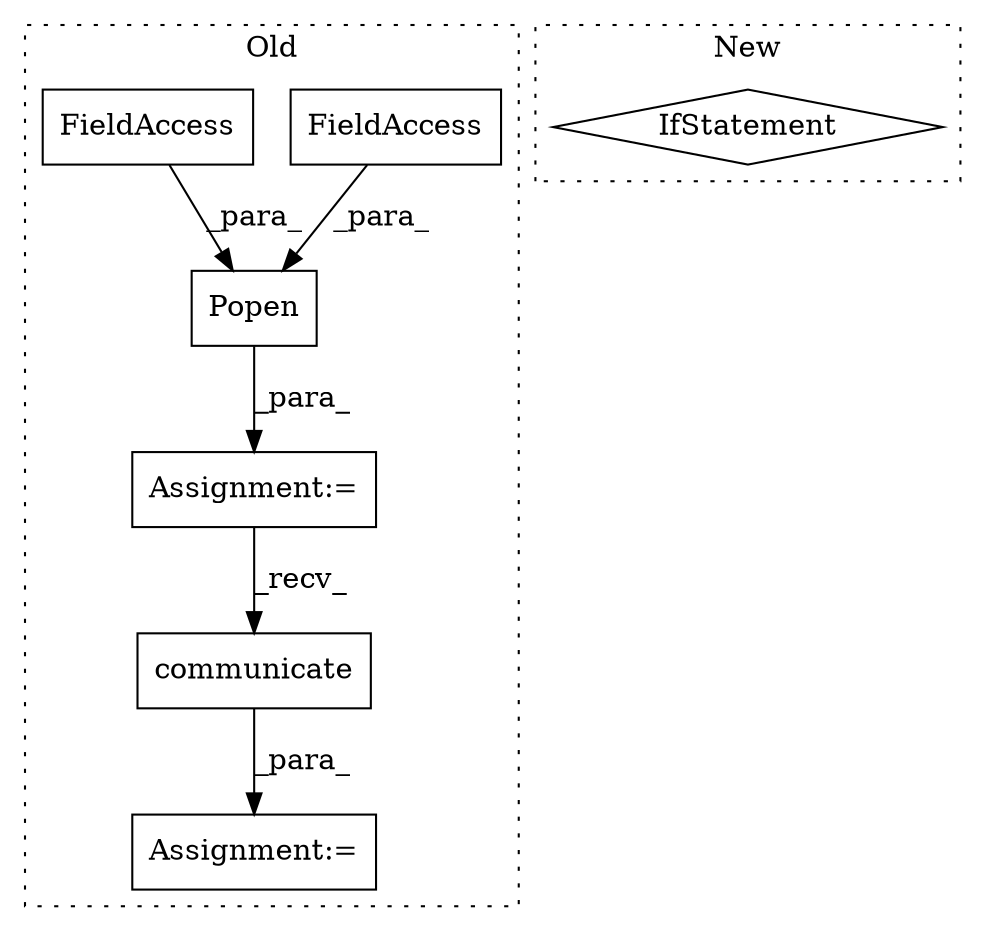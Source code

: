 digraph G {
subgraph cluster0 {
1 [label="Popen" a="32" s="3431,3516" l="6,1" shape="box"];
3 [label="Assignment:=" a="7" s="3559" l="2" shape="box"];
4 [label="FieldAccess" a="22" s="3499" l="17" shape="box"];
5 [label="Assignment:=" a="7" s="3419" l="1" shape="box"];
6 [label="communicate" a="32" s="3565" l="13" shape="box"];
7 [label="FieldAccess" a="22" s="3483" l="15" shape="box"];
label = "Old";
style="dotted";
}
subgraph cluster1 {
2 [label="IfStatement" a="25" s="3102,3122" l="4,2" shape="diamond"];
label = "New";
style="dotted";
}
1 -> 5 [label="_para_"];
4 -> 1 [label="_para_"];
5 -> 6 [label="_recv_"];
6 -> 3 [label="_para_"];
7 -> 1 [label="_para_"];
}